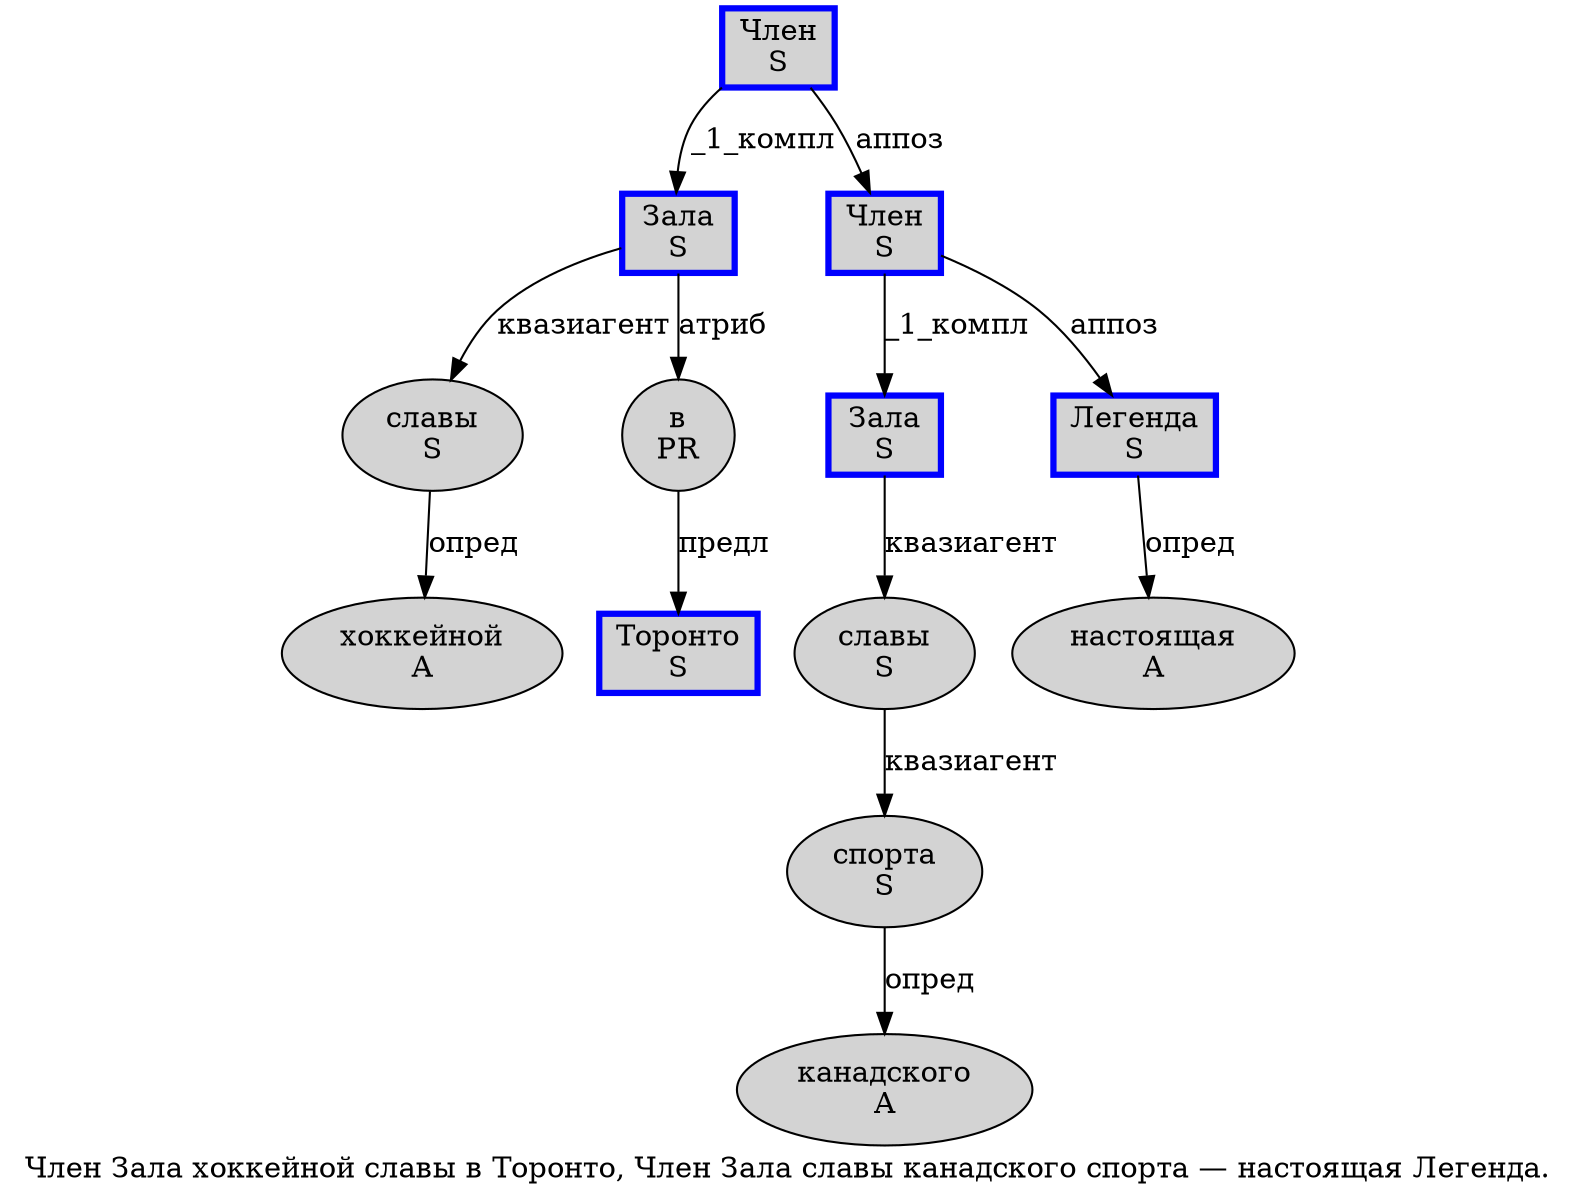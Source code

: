 digraph SENTENCE_3640 {
	graph [label="Член Зала хоккейной славы в Торонто, Член Зала славы канадского спорта — настоящая Легенда."]
	node [style=filled]
		0 [label="Член
S" color=blue fillcolor=lightgray penwidth=3 shape=box]
		1 [label="Зала
S" color=blue fillcolor=lightgray penwidth=3 shape=box]
		2 [label="хоккейной
A" color="" fillcolor=lightgray penwidth=1 shape=ellipse]
		3 [label="славы
S" color="" fillcolor=lightgray penwidth=1 shape=ellipse]
		4 [label="в
PR" color="" fillcolor=lightgray penwidth=1 shape=ellipse]
		5 [label="Торонто
S" color=blue fillcolor=lightgray penwidth=3 shape=box]
		7 [label="Член
S" color=blue fillcolor=lightgray penwidth=3 shape=box]
		8 [label="Зала
S" color=blue fillcolor=lightgray penwidth=3 shape=box]
		9 [label="славы
S" color="" fillcolor=lightgray penwidth=1 shape=ellipse]
		10 [label="канадского
A" color="" fillcolor=lightgray penwidth=1 shape=ellipse]
		11 [label="спорта
S" color="" fillcolor=lightgray penwidth=1 shape=ellipse]
		13 [label="настоящая
A" color="" fillcolor=lightgray penwidth=1 shape=ellipse]
		14 [label="Легенда
S" color=blue fillcolor=lightgray penwidth=3 shape=box]
			9 -> 11 [label="квазиагент"]
			0 -> 1 [label="_1_компл"]
			0 -> 7 [label="аппоз"]
			11 -> 10 [label="опред"]
			3 -> 2 [label="опред"]
			8 -> 9 [label="квазиагент"]
			7 -> 8 [label="_1_компл"]
			7 -> 14 [label="аппоз"]
			4 -> 5 [label="предл"]
			14 -> 13 [label="опред"]
			1 -> 3 [label="квазиагент"]
			1 -> 4 [label="атриб"]
}
